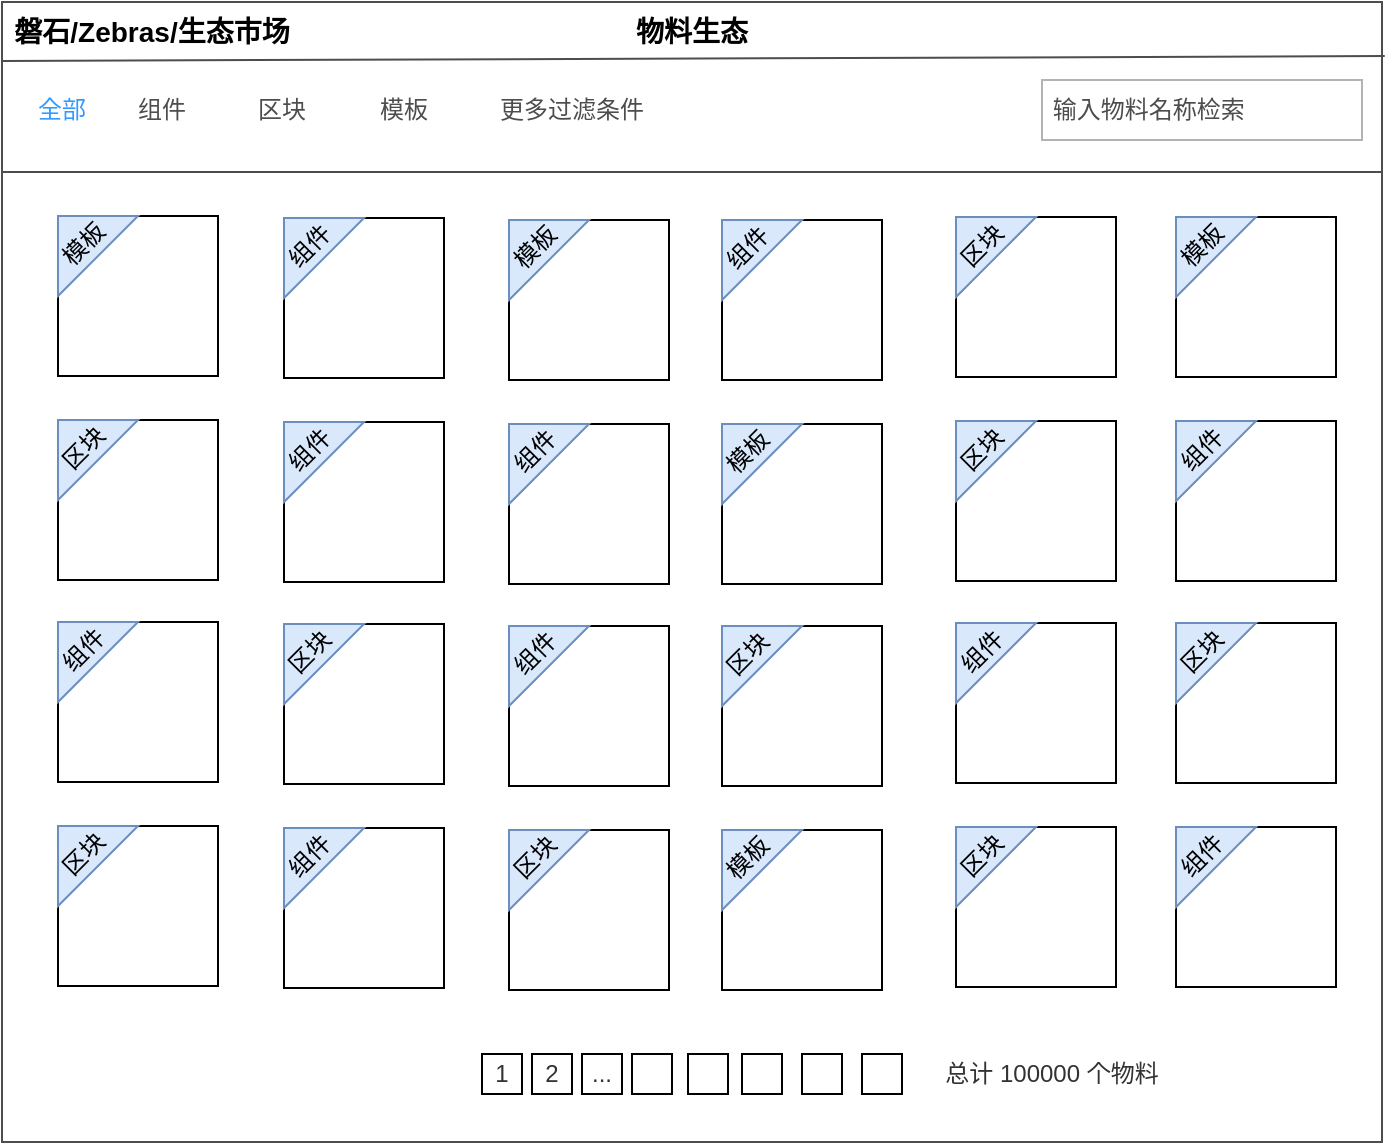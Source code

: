<mxfile version="23.1.5" type="github">
  <diagram name="第 1 页" id="OyjIwlZL_Nj2LDqeHZL8">
    <mxGraphModel dx="1095" dy="610" grid="1" gridSize="10" guides="1" tooltips="1" connect="1" arrows="1" fold="1" page="1" pageScale="1" pageWidth="827" pageHeight="1169" math="0" shadow="0">
      <root>
        <mxCell id="0" />
        <mxCell id="1" parent="0" />
        <mxCell id="6N8xe3_TxVTpXBkaAM9S-1" value="" style="rounded=0;whiteSpace=wrap;html=1;fillColor=none;strokeColor=#4D4D4D;shadow=0;" vertex="1" parent="1">
          <mxGeometry x="60" y="140" width="690" height="570" as="geometry" />
        </mxCell>
        <mxCell id="6N8xe3_TxVTpXBkaAM9S-2" value="" style="rounded=0;whiteSpace=wrap;html=1;fillColor=none;strokeColor=#4D4D4D;shadow=0;" vertex="1" parent="1">
          <mxGeometry x="60" y="225" width="690" height="485" as="geometry" />
        </mxCell>
        <mxCell id="6N8xe3_TxVTpXBkaAM9S-4" value="物料生态" style="text;html=1;align=center;verticalAlign=middle;whiteSpace=wrap;rounded=0;fontSize=14;fontStyle=1;shadow=0;" vertex="1" parent="1">
          <mxGeometry x="375" y="140" width="60" height="30" as="geometry" />
        </mxCell>
        <mxCell id="6N8xe3_TxVTpXBkaAM9S-5" value="磐石/Zebras/生态市场" style="text;html=1;align=center;verticalAlign=middle;whiteSpace=wrap;rounded=0;fontSize=14;fontStyle=1;shadow=0;" vertex="1" parent="1">
          <mxGeometry x="60" y="140" width="150" height="30" as="geometry" />
        </mxCell>
        <mxCell id="6N8xe3_TxVTpXBkaAM9S-6" value="&lt;font color=&quot;#4d4d4d&quot;&gt;&amp;nbsp;输入物料名称检索&lt;/font&gt;" style="text;html=1;align=left;verticalAlign=middle;whiteSpace=wrap;rounded=0;strokeColor=#B3B3B3;shadow=0;" vertex="1" parent="1">
          <mxGeometry x="580" y="179" width="160" height="30" as="geometry" />
        </mxCell>
        <mxCell id="6N8xe3_TxVTpXBkaAM9S-7" value="全部" style="text;html=1;align=center;verticalAlign=middle;whiteSpace=wrap;rounded=0;fontColor=#3399FF;shadow=0;" vertex="1" parent="1">
          <mxGeometry x="60" y="179" width="60" height="30" as="geometry" />
        </mxCell>
        <mxCell id="6N8xe3_TxVTpXBkaAM9S-8" value="组件" style="text;html=1;align=center;verticalAlign=middle;whiteSpace=wrap;rounded=0;fontColor=#4D4D4D;shadow=0;" vertex="1" parent="1">
          <mxGeometry x="120" y="179" width="40" height="30" as="geometry" />
        </mxCell>
        <mxCell id="6N8xe3_TxVTpXBkaAM9S-9" value="&lt;font&gt;区块&lt;/font&gt;" style="text;html=1;align=center;verticalAlign=middle;whiteSpace=wrap;rounded=0;shadow=0;fontColor=#4D4D4D;" vertex="1" parent="1">
          <mxGeometry x="180" y="179" width="40" height="30" as="geometry" />
        </mxCell>
        <mxCell id="6N8xe3_TxVTpXBkaAM9S-10" value="&lt;font&gt;模板&lt;/font&gt;" style="text;html=1;align=center;verticalAlign=middle;whiteSpace=wrap;rounded=0;shadow=0;fontColor=#4D4D4D;" vertex="1" parent="1">
          <mxGeometry x="241" y="179" width="40" height="30" as="geometry" />
        </mxCell>
        <mxCell id="6N8xe3_TxVTpXBkaAM9S-12" value="" style="whiteSpace=wrap;html=1;aspect=fixed;fillColor=none;shadow=0;fontColor=#333333;" vertex="1" parent="1">
          <mxGeometry x="403" y="666" width="20" height="20" as="geometry" />
        </mxCell>
        <mxCell id="6N8xe3_TxVTpXBkaAM9S-13" value="" style="whiteSpace=wrap;html=1;aspect=fixed;fillColor=none;shadow=0;fontColor=#333333;" vertex="1" parent="1">
          <mxGeometry x="375" y="666" width="20" height="20" as="geometry" />
        </mxCell>
        <mxCell id="6N8xe3_TxVTpXBkaAM9S-14" value="..." style="whiteSpace=wrap;html=1;aspect=fixed;fillColor=none;shadow=0;fontColor=#333333;" vertex="1" parent="1">
          <mxGeometry x="350" y="666" width="20" height="20" as="geometry" />
        </mxCell>
        <mxCell id="6N8xe3_TxVTpXBkaAM9S-15" value="2" style="whiteSpace=wrap;html=1;aspect=fixed;fillColor=none;shadow=0;fontColor=#333333;" vertex="1" parent="1">
          <mxGeometry x="325" y="666" width="20" height="20" as="geometry" />
        </mxCell>
        <mxCell id="6N8xe3_TxVTpXBkaAM9S-16" value="1" style="whiteSpace=wrap;html=1;aspect=fixed;fillColor=none;shadow=0;fontColor=#333333;" vertex="1" parent="1">
          <mxGeometry x="300" y="666" width="20" height="20" as="geometry" />
        </mxCell>
        <mxCell id="6N8xe3_TxVTpXBkaAM9S-17" value="" style="whiteSpace=wrap;html=1;aspect=fixed;fillColor=none;shadow=0;fontColor=#333333;" vertex="1" parent="1">
          <mxGeometry x="430" y="666" width="20" height="20" as="geometry" />
        </mxCell>
        <mxCell id="6N8xe3_TxVTpXBkaAM9S-18" value="" style="whiteSpace=wrap;html=1;aspect=fixed;fillColor=none;shadow=0;fontColor=#333333;" vertex="1" parent="1">
          <mxGeometry x="460" y="666" width="20" height="20" as="geometry" />
        </mxCell>
        <mxCell id="6N8xe3_TxVTpXBkaAM9S-19" value="" style="whiteSpace=wrap;html=1;aspect=fixed;fillColor=none;shadow=0;fontColor=#333333;" vertex="1" parent="1">
          <mxGeometry x="490" y="666" width="20" height="20" as="geometry" />
        </mxCell>
        <mxCell id="6N8xe3_TxVTpXBkaAM9S-20" value="总计 100000 个物料" style="text;html=1;align=center;verticalAlign=middle;whiteSpace=wrap;rounded=0;shadow=0;fontColor=#333333;" vertex="1" parent="1">
          <mxGeometry x="530" y="661" width="110" height="30" as="geometry" />
        </mxCell>
        <mxCell id="6N8xe3_TxVTpXBkaAM9S-21" value="" style="endArrow=none;html=1;rounded=0;entryX=1.002;entryY=0.034;entryDx=0;entryDy=0;entryPerimeter=0;exitX=0;exitY=0.75;exitDx=0;exitDy=0;strokeColor=#4D4D4D;shadow=0;" edge="1" parent="1">
          <mxGeometry width="50" height="50" relative="1" as="geometry">
            <mxPoint x="60" y="169.5" as="sourcePoint" />
            <mxPoint x="751.38" y="167.06" as="targetPoint" />
          </mxGeometry>
        </mxCell>
        <mxCell id="6N8xe3_TxVTpXBkaAM9S-118" value="&lt;font color=&quot;#4d4d4d&quot;&gt;更多过滤条件&lt;/font&gt;" style="text;html=1;align=center;verticalAlign=middle;whiteSpace=wrap;rounded=0;shadow=0;fontColor=#333333;fillColor=none;strokeColor=none;" vertex="1" parent="1">
          <mxGeometry x="300" y="179" width="90" height="30" as="geometry" />
        </mxCell>
        <mxCell id="6N8xe3_TxVTpXBkaAM9S-120" value="" style="whiteSpace=wrap;html=1;aspect=fixed;" vertex="1" parent="1">
          <mxGeometry x="88" y="247" width="80" height="80" as="geometry" />
        </mxCell>
        <mxCell id="6N8xe3_TxVTpXBkaAM9S-123" value="" style="verticalLabelPosition=bottom;verticalAlign=top;html=1;shape=mxgraph.basic.orthogonal_triangle;direction=south;fillColor=#dae8fc;strokeColor=#6c8ebf;" vertex="1" parent="1">
          <mxGeometry x="88" y="247" width="40" height="40" as="geometry" />
        </mxCell>
        <mxCell id="6N8xe3_TxVTpXBkaAM9S-124" value="模板" style="text;html=1;align=center;verticalAlign=middle;whiteSpace=wrap;rounded=0;rotation=-45;" vertex="1" parent="1">
          <mxGeometry x="71" y="246" width="60" height="30" as="geometry" />
        </mxCell>
        <mxCell id="6N8xe3_TxVTpXBkaAM9S-136" value="" style="whiteSpace=wrap;html=1;aspect=fixed;" vertex="1" parent="1">
          <mxGeometry x="201" y="248" width="80" height="80" as="geometry" />
        </mxCell>
        <mxCell id="6N8xe3_TxVTpXBkaAM9S-137" value="" style="verticalLabelPosition=bottom;verticalAlign=top;html=1;shape=mxgraph.basic.orthogonal_triangle;direction=south;fillColor=#dae8fc;strokeColor=#6c8ebf;" vertex="1" parent="1">
          <mxGeometry x="201" y="248" width="40" height="40" as="geometry" />
        </mxCell>
        <mxCell id="6N8xe3_TxVTpXBkaAM9S-138" value="组件" style="text;html=1;align=center;verticalAlign=middle;whiteSpace=wrap;rounded=0;rotation=-45;" vertex="1" parent="1">
          <mxGeometry x="184" y="247" width="60" height="30" as="geometry" />
        </mxCell>
        <mxCell id="6N8xe3_TxVTpXBkaAM9S-139" value="" style="whiteSpace=wrap;html=1;aspect=fixed;" vertex="1" parent="1">
          <mxGeometry x="313.5" y="249" width="80" height="80" as="geometry" />
        </mxCell>
        <mxCell id="6N8xe3_TxVTpXBkaAM9S-140" value="" style="verticalLabelPosition=bottom;verticalAlign=top;html=1;shape=mxgraph.basic.orthogonal_triangle;direction=south;fillColor=#dae8fc;strokeColor=#6c8ebf;" vertex="1" parent="1">
          <mxGeometry x="313.5" y="249" width="40" height="40" as="geometry" />
        </mxCell>
        <mxCell id="6N8xe3_TxVTpXBkaAM9S-141" value="模板" style="text;html=1;align=center;verticalAlign=middle;whiteSpace=wrap;rounded=0;rotation=-45;" vertex="1" parent="1">
          <mxGeometry x="296.5" y="248" width="60" height="30" as="geometry" />
        </mxCell>
        <mxCell id="6N8xe3_TxVTpXBkaAM9S-142" value="" style="whiteSpace=wrap;html=1;aspect=fixed;" vertex="1" parent="1">
          <mxGeometry x="420" y="249" width="80" height="80" as="geometry" />
        </mxCell>
        <mxCell id="6N8xe3_TxVTpXBkaAM9S-143" value="" style="verticalLabelPosition=bottom;verticalAlign=top;html=1;shape=mxgraph.basic.orthogonal_triangle;direction=south;fillColor=#dae8fc;strokeColor=#6c8ebf;" vertex="1" parent="1">
          <mxGeometry x="420" y="249" width="40" height="40" as="geometry" />
        </mxCell>
        <mxCell id="6N8xe3_TxVTpXBkaAM9S-144" value="组件" style="text;html=1;align=center;verticalAlign=middle;whiteSpace=wrap;rounded=0;rotation=-45;" vertex="1" parent="1">
          <mxGeometry x="403" y="248" width="60" height="30" as="geometry" />
        </mxCell>
        <mxCell id="6N8xe3_TxVTpXBkaAM9S-145" value="" style="whiteSpace=wrap;html=1;aspect=fixed;" vertex="1" parent="1">
          <mxGeometry x="537" y="247.5" width="80" height="80" as="geometry" />
        </mxCell>
        <mxCell id="6N8xe3_TxVTpXBkaAM9S-146" value="" style="verticalLabelPosition=bottom;verticalAlign=top;html=1;shape=mxgraph.basic.orthogonal_triangle;direction=south;fillColor=#dae8fc;strokeColor=#6c8ebf;" vertex="1" parent="1">
          <mxGeometry x="537" y="247.5" width="40" height="40" as="geometry" />
        </mxCell>
        <mxCell id="6N8xe3_TxVTpXBkaAM9S-147" value="区块" style="text;html=1;align=center;verticalAlign=middle;whiteSpace=wrap;rounded=0;rotation=-45;" vertex="1" parent="1">
          <mxGeometry x="520" y="246.5" width="60" height="30" as="geometry" />
        </mxCell>
        <mxCell id="6N8xe3_TxVTpXBkaAM9S-148" value="" style="whiteSpace=wrap;html=1;aspect=fixed;" vertex="1" parent="1">
          <mxGeometry x="647" y="247.5" width="80" height="80" as="geometry" />
        </mxCell>
        <mxCell id="6N8xe3_TxVTpXBkaAM9S-149" value="" style="verticalLabelPosition=bottom;verticalAlign=top;html=1;shape=mxgraph.basic.orthogonal_triangle;direction=south;fillColor=#dae8fc;strokeColor=#6c8ebf;" vertex="1" parent="1">
          <mxGeometry x="647" y="247.5" width="40" height="40" as="geometry" />
        </mxCell>
        <mxCell id="6N8xe3_TxVTpXBkaAM9S-150" value="模板" style="text;html=1;align=center;verticalAlign=middle;whiteSpace=wrap;rounded=0;rotation=-45;" vertex="1" parent="1">
          <mxGeometry x="630" y="246.5" width="60" height="30" as="geometry" />
        </mxCell>
        <mxCell id="6N8xe3_TxVTpXBkaAM9S-151" value="" style="whiteSpace=wrap;html=1;aspect=fixed;" vertex="1" parent="1">
          <mxGeometry x="88" y="349" width="80" height="80" as="geometry" />
        </mxCell>
        <mxCell id="6N8xe3_TxVTpXBkaAM9S-152" value="" style="verticalLabelPosition=bottom;verticalAlign=top;html=1;shape=mxgraph.basic.orthogonal_triangle;direction=south;fillColor=#dae8fc;strokeColor=#6c8ebf;" vertex="1" parent="1">
          <mxGeometry x="88" y="349" width="40" height="40" as="geometry" />
        </mxCell>
        <mxCell id="6N8xe3_TxVTpXBkaAM9S-153" value="区块" style="text;html=1;align=center;verticalAlign=middle;whiteSpace=wrap;rounded=0;rotation=-45;" vertex="1" parent="1">
          <mxGeometry x="71" y="348" width="60" height="30" as="geometry" />
        </mxCell>
        <mxCell id="6N8xe3_TxVTpXBkaAM9S-154" value="" style="whiteSpace=wrap;html=1;aspect=fixed;" vertex="1" parent="1">
          <mxGeometry x="201" y="350" width="80" height="80" as="geometry" />
        </mxCell>
        <mxCell id="6N8xe3_TxVTpXBkaAM9S-155" value="" style="verticalLabelPosition=bottom;verticalAlign=top;html=1;shape=mxgraph.basic.orthogonal_triangle;direction=south;fillColor=#dae8fc;strokeColor=#6c8ebf;" vertex="1" parent="1">
          <mxGeometry x="201" y="350" width="40" height="40" as="geometry" />
        </mxCell>
        <mxCell id="6N8xe3_TxVTpXBkaAM9S-156" value="组件" style="text;html=1;align=center;verticalAlign=middle;whiteSpace=wrap;rounded=0;rotation=-45;" vertex="1" parent="1">
          <mxGeometry x="184" y="349" width="60" height="30" as="geometry" />
        </mxCell>
        <mxCell id="6N8xe3_TxVTpXBkaAM9S-157" value="" style="whiteSpace=wrap;html=1;aspect=fixed;" vertex="1" parent="1">
          <mxGeometry x="313.5" y="351" width="80" height="80" as="geometry" />
        </mxCell>
        <mxCell id="6N8xe3_TxVTpXBkaAM9S-158" value="" style="verticalLabelPosition=bottom;verticalAlign=top;html=1;shape=mxgraph.basic.orthogonal_triangle;direction=south;fillColor=#dae8fc;strokeColor=#6c8ebf;" vertex="1" parent="1">
          <mxGeometry x="313.5" y="351" width="40" height="40" as="geometry" />
        </mxCell>
        <mxCell id="6N8xe3_TxVTpXBkaAM9S-159" value="组件" style="text;html=1;align=center;verticalAlign=middle;whiteSpace=wrap;rounded=0;rotation=-45;" vertex="1" parent="1">
          <mxGeometry x="296.5" y="350" width="60" height="30" as="geometry" />
        </mxCell>
        <mxCell id="6N8xe3_TxVTpXBkaAM9S-160" value="" style="whiteSpace=wrap;html=1;aspect=fixed;" vertex="1" parent="1">
          <mxGeometry x="420" y="351" width="80" height="80" as="geometry" />
        </mxCell>
        <mxCell id="6N8xe3_TxVTpXBkaAM9S-161" value="" style="verticalLabelPosition=bottom;verticalAlign=top;html=1;shape=mxgraph.basic.orthogonal_triangle;direction=south;fillColor=#dae8fc;strokeColor=#6c8ebf;" vertex="1" parent="1">
          <mxGeometry x="420" y="351" width="40" height="40" as="geometry" />
        </mxCell>
        <mxCell id="6N8xe3_TxVTpXBkaAM9S-162" value="模板" style="text;html=1;align=center;verticalAlign=middle;whiteSpace=wrap;rounded=0;rotation=-45;" vertex="1" parent="1">
          <mxGeometry x="403" y="350" width="60" height="30" as="geometry" />
        </mxCell>
        <mxCell id="6N8xe3_TxVTpXBkaAM9S-163" value="" style="whiteSpace=wrap;html=1;aspect=fixed;" vertex="1" parent="1">
          <mxGeometry x="537" y="349.5" width="80" height="80" as="geometry" />
        </mxCell>
        <mxCell id="6N8xe3_TxVTpXBkaAM9S-164" value="" style="verticalLabelPosition=bottom;verticalAlign=top;html=1;shape=mxgraph.basic.orthogonal_triangle;direction=south;fillColor=#dae8fc;strokeColor=#6c8ebf;" vertex="1" parent="1">
          <mxGeometry x="537" y="349.5" width="40" height="40" as="geometry" />
        </mxCell>
        <mxCell id="6N8xe3_TxVTpXBkaAM9S-165" value="区块" style="text;html=1;align=center;verticalAlign=middle;whiteSpace=wrap;rounded=0;rotation=-45;" vertex="1" parent="1">
          <mxGeometry x="520" y="348.5" width="60" height="30" as="geometry" />
        </mxCell>
        <mxCell id="6N8xe3_TxVTpXBkaAM9S-166" value="" style="whiteSpace=wrap;html=1;aspect=fixed;" vertex="1" parent="1">
          <mxGeometry x="647" y="349.5" width="80" height="80" as="geometry" />
        </mxCell>
        <mxCell id="6N8xe3_TxVTpXBkaAM9S-167" value="" style="verticalLabelPosition=bottom;verticalAlign=top;html=1;shape=mxgraph.basic.orthogonal_triangle;direction=south;fillColor=#dae8fc;strokeColor=#6c8ebf;" vertex="1" parent="1">
          <mxGeometry x="647" y="349.5" width="40" height="40" as="geometry" />
        </mxCell>
        <mxCell id="6N8xe3_TxVTpXBkaAM9S-168" value="组件" style="text;html=1;align=center;verticalAlign=middle;whiteSpace=wrap;rounded=0;rotation=-45;" vertex="1" parent="1">
          <mxGeometry x="630" y="348.5" width="60" height="30" as="geometry" />
        </mxCell>
        <mxCell id="6N8xe3_TxVTpXBkaAM9S-169" value="" style="whiteSpace=wrap;html=1;aspect=fixed;" vertex="1" parent="1">
          <mxGeometry x="88" y="450" width="80" height="80" as="geometry" />
        </mxCell>
        <mxCell id="6N8xe3_TxVTpXBkaAM9S-170" value="" style="verticalLabelPosition=bottom;verticalAlign=top;html=1;shape=mxgraph.basic.orthogonal_triangle;direction=south;fillColor=#dae8fc;strokeColor=#6c8ebf;" vertex="1" parent="1">
          <mxGeometry x="88" y="450" width="40" height="40" as="geometry" />
        </mxCell>
        <mxCell id="6N8xe3_TxVTpXBkaAM9S-171" value="组件" style="text;html=1;align=center;verticalAlign=middle;whiteSpace=wrap;rounded=0;rotation=-45;" vertex="1" parent="1">
          <mxGeometry x="71" y="449" width="60" height="30" as="geometry" />
        </mxCell>
        <mxCell id="6N8xe3_TxVTpXBkaAM9S-172" value="" style="whiteSpace=wrap;html=1;aspect=fixed;" vertex="1" parent="1">
          <mxGeometry x="201" y="451" width="80" height="80" as="geometry" />
        </mxCell>
        <mxCell id="6N8xe3_TxVTpXBkaAM9S-173" value="" style="verticalLabelPosition=bottom;verticalAlign=top;html=1;shape=mxgraph.basic.orthogonal_triangle;direction=south;fillColor=#dae8fc;strokeColor=#6c8ebf;" vertex="1" parent="1">
          <mxGeometry x="201" y="451" width="40" height="40" as="geometry" />
        </mxCell>
        <mxCell id="6N8xe3_TxVTpXBkaAM9S-174" value="区块" style="text;html=1;align=center;verticalAlign=middle;whiteSpace=wrap;rounded=0;rotation=-45;" vertex="1" parent="1">
          <mxGeometry x="184" y="450" width="60" height="30" as="geometry" />
        </mxCell>
        <mxCell id="6N8xe3_TxVTpXBkaAM9S-175" value="" style="whiteSpace=wrap;html=1;aspect=fixed;" vertex="1" parent="1">
          <mxGeometry x="313.5" y="452" width="80" height="80" as="geometry" />
        </mxCell>
        <mxCell id="6N8xe3_TxVTpXBkaAM9S-176" value="" style="verticalLabelPosition=bottom;verticalAlign=top;html=1;shape=mxgraph.basic.orthogonal_triangle;direction=south;fillColor=#dae8fc;strokeColor=#6c8ebf;" vertex="1" parent="1">
          <mxGeometry x="313.5" y="452" width="40" height="40" as="geometry" />
        </mxCell>
        <mxCell id="6N8xe3_TxVTpXBkaAM9S-177" value="组件" style="text;html=1;align=center;verticalAlign=middle;whiteSpace=wrap;rounded=0;rotation=-45;" vertex="1" parent="1">
          <mxGeometry x="296.5" y="451" width="60" height="30" as="geometry" />
        </mxCell>
        <mxCell id="6N8xe3_TxVTpXBkaAM9S-178" value="" style="whiteSpace=wrap;html=1;aspect=fixed;" vertex="1" parent="1">
          <mxGeometry x="420" y="452" width="80" height="80" as="geometry" />
        </mxCell>
        <mxCell id="6N8xe3_TxVTpXBkaAM9S-179" value="" style="verticalLabelPosition=bottom;verticalAlign=top;html=1;shape=mxgraph.basic.orthogonal_triangle;direction=south;fillColor=#dae8fc;strokeColor=#6c8ebf;" vertex="1" parent="1">
          <mxGeometry x="420" y="452" width="40" height="40" as="geometry" />
        </mxCell>
        <mxCell id="6N8xe3_TxVTpXBkaAM9S-180" value="区块" style="text;html=1;align=center;verticalAlign=middle;whiteSpace=wrap;rounded=0;rotation=-45;" vertex="1" parent="1">
          <mxGeometry x="403" y="451" width="60" height="30" as="geometry" />
        </mxCell>
        <mxCell id="6N8xe3_TxVTpXBkaAM9S-181" value="" style="whiteSpace=wrap;html=1;aspect=fixed;" vertex="1" parent="1">
          <mxGeometry x="537" y="450.5" width="80" height="80" as="geometry" />
        </mxCell>
        <mxCell id="6N8xe3_TxVTpXBkaAM9S-182" value="" style="verticalLabelPosition=bottom;verticalAlign=top;html=1;shape=mxgraph.basic.orthogonal_triangle;direction=south;fillColor=#dae8fc;strokeColor=#6c8ebf;" vertex="1" parent="1">
          <mxGeometry x="537" y="450.5" width="40" height="40" as="geometry" />
        </mxCell>
        <mxCell id="6N8xe3_TxVTpXBkaAM9S-183" value="组件" style="text;html=1;align=center;verticalAlign=middle;whiteSpace=wrap;rounded=0;rotation=-45;" vertex="1" parent="1">
          <mxGeometry x="520" y="449.5" width="60" height="30" as="geometry" />
        </mxCell>
        <mxCell id="6N8xe3_TxVTpXBkaAM9S-184" value="" style="whiteSpace=wrap;html=1;aspect=fixed;" vertex="1" parent="1">
          <mxGeometry x="647" y="450.5" width="80" height="80" as="geometry" />
        </mxCell>
        <mxCell id="6N8xe3_TxVTpXBkaAM9S-185" value="" style="verticalLabelPosition=bottom;verticalAlign=top;html=1;shape=mxgraph.basic.orthogonal_triangle;direction=south;fillColor=#dae8fc;strokeColor=#6c8ebf;" vertex="1" parent="1">
          <mxGeometry x="647" y="450.5" width="40" height="40" as="geometry" />
        </mxCell>
        <mxCell id="6N8xe3_TxVTpXBkaAM9S-186" value="区块" style="text;html=1;align=center;verticalAlign=middle;whiteSpace=wrap;rounded=0;rotation=-45;" vertex="1" parent="1">
          <mxGeometry x="630" y="449.5" width="60" height="30" as="geometry" />
        </mxCell>
        <mxCell id="6N8xe3_TxVTpXBkaAM9S-187" value="" style="whiteSpace=wrap;html=1;aspect=fixed;" vertex="1" parent="1">
          <mxGeometry x="88" y="552" width="80" height="80" as="geometry" />
        </mxCell>
        <mxCell id="6N8xe3_TxVTpXBkaAM9S-188" value="" style="verticalLabelPosition=bottom;verticalAlign=top;html=1;shape=mxgraph.basic.orthogonal_triangle;direction=south;fillColor=#dae8fc;strokeColor=#6c8ebf;" vertex="1" parent="1">
          <mxGeometry x="88" y="552" width="40" height="40" as="geometry" />
        </mxCell>
        <mxCell id="6N8xe3_TxVTpXBkaAM9S-189" value="区块" style="text;html=1;align=center;verticalAlign=middle;whiteSpace=wrap;rounded=0;rotation=-45;" vertex="1" parent="1">
          <mxGeometry x="71" y="551" width="60" height="30" as="geometry" />
        </mxCell>
        <mxCell id="6N8xe3_TxVTpXBkaAM9S-190" value="" style="whiteSpace=wrap;html=1;aspect=fixed;" vertex="1" parent="1">
          <mxGeometry x="201" y="553" width="80" height="80" as="geometry" />
        </mxCell>
        <mxCell id="6N8xe3_TxVTpXBkaAM9S-191" value="" style="verticalLabelPosition=bottom;verticalAlign=top;html=1;shape=mxgraph.basic.orthogonal_triangle;direction=south;fillColor=#dae8fc;strokeColor=#6c8ebf;" vertex="1" parent="1">
          <mxGeometry x="201" y="553" width="40" height="40" as="geometry" />
        </mxCell>
        <mxCell id="6N8xe3_TxVTpXBkaAM9S-192" value="组件" style="text;html=1;align=center;verticalAlign=middle;whiteSpace=wrap;rounded=0;rotation=-45;" vertex="1" parent="1">
          <mxGeometry x="184" y="552" width="60" height="30" as="geometry" />
        </mxCell>
        <mxCell id="6N8xe3_TxVTpXBkaAM9S-193" value="" style="whiteSpace=wrap;html=1;aspect=fixed;" vertex="1" parent="1">
          <mxGeometry x="313.5" y="554" width="80" height="80" as="geometry" />
        </mxCell>
        <mxCell id="6N8xe3_TxVTpXBkaAM9S-194" value="" style="verticalLabelPosition=bottom;verticalAlign=top;html=1;shape=mxgraph.basic.orthogonal_triangle;direction=south;fillColor=#dae8fc;strokeColor=#6c8ebf;" vertex="1" parent="1">
          <mxGeometry x="313.5" y="554" width="40" height="40" as="geometry" />
        </mxCell>
        <mxCell id="6N8xe3_TxVTpXBkaAM9S-195" value="区块" style="text;html=1;align=center;verticalAlign=middle;whiteSpace=wrap;rounded=0;rotation=-45;" vertex="1" parent="1">
          <mxGeometry x="296.5" y="553" width="60" height="30" as="geometry" />
        </mxCell>
        <mxCell id="6N8xe3_TxVTpXBkaAM9S-196" value="" style="whiteSpace=wrap;html=1;aspect=fixed;" vertex="1" parent="1">
          <mxGeometry x="420" y="554" width="80" height="80" as="geometry" />
        </mxCell>
        <mxCell id="6N8xe3_TxVTpXBkaAM9S-197" value="" style="verticalLabelPosition=bottom;verticalAlign=top;html=1;shape=mxgraph.basic.orthogonal_triangle;direction=south;fillColor=#dae8fc;strokeColor=#6c8ebf;" vertex="1" parent="1">
          <mxGeometry x="420" y="554" width="40" height="40" as="geometry" />
        </mxCell>
        <mxCell id="6N8xe3_TxVTpXBkaAM9S-198" value="模板" style="text;html=1;align=center;verticalAlign=middle;whiteSpace=wrap;rounded=0;rotation=-45;" vertex="1" parent="1">
          <mxGeometry x="403" y="553" width="60" height="30" as="geometry" />
        </mxCell>
        <mxCell id="6N8xe3_TxVTpXBkaAM9S-199" value="" style="whiteSpace=wrap;html=1;aspect=fixed;" vertex="1" parent="1">
          <mxGeometry x="537" y="552.5" width="80" height="80" as="geometry" />
        </mxCell>
        <mxCell id="6N8xe3_TxVTpXBkaAM9S-200" value="" style="verticalLabelPosition=bottom;verticalAlign=top;html=1;shape=mxgraph.basic.orthogonal_triangle;direction=south;fillColor=#dae8fc;strokeColor=#6c8ebf;" vertex="1" parent="1">
          <mxGeometry x="537" y="552.5" width="40" height="40" as="geometry" />
        </mxCell>
        <mxCell id="6N8xe3_TxVTpXBkaAM9S-201" value="区块" style="text;html=1;align=center;verticalAlign=middle;whiteSpace=wrap;rounded=0;rotation=-45;" vertex="1" parent="1">
          <mxGeometry x="520" y="551.5" width="60" height="30" as="geometry" />
        </mxCell>
        <mxCell id="6N8xe3_TxVTpXBkaAM9S-202" value="" style="whiteSpace=wrap;html=1;aspect=fixed;" vertex="1" parent="1">
          <mxGeometry x="647" y="552.5" width="80" height="80" as="geometry" />
        </mxCell>
        <mxCell id="6N8xe3_TxVTpXBkaAM9S-203" value="" style="verticalLabelPosition=bottom;verticalAlign=top;html=1;shape=mxgraph.basic.orthogonal_triangle;direction=south;fillColor=#dae8fc;strokeColor=#6c8ebf;" vertex="1" parent="1">
          <mxGeometry x="647" y="552.5" width="40" height="40" as="geometry" />
        </mxCell>
        <mxCell id="6N8xe3_TxVTpXBkaAM9S-204" value="组件" style="text;html=1;align=center;verticalAlign=middle;whiteSpace=wrap;rounded=0;rotation=-45;" vertex="1" parent="1">
          <mxGeometry x="630" y="551.5" width="60" height="30" as="geometry" />
        </mxCell>
      </root>
    </mxGraphModel>
  </diagram>
</mxfile>
